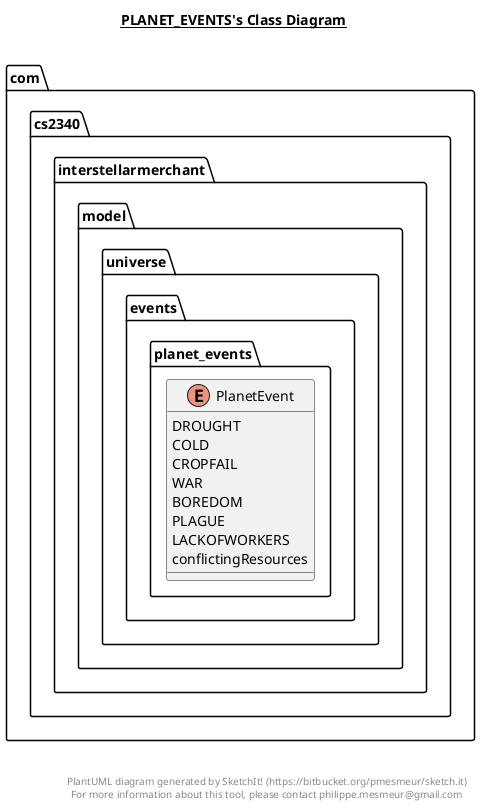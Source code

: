 @startuml

title __PLANET_EVENTS's Class Diagram__\n

  package com.cs2340.interstellarmerchant {
    package com.cs2340.interstellarmerchant.model.universe {
      package com.cs2340.interstellarmerchant.model.universe.events.planet_events {
        enum PlanetEvent {
          DROUGHT
          COLD
          CROPFAIL
          WAR
          BOREDOM
          PLAGUE
          LACKOFWORKERS
          conflictingResources
        }
      }
    }
  }
  



right footer


PlantUML diagram generated by SketchIt! (https://bitbucket.org/pmesmeur/sketch.it)
For more information about this tool, please contact philippe.mesmeur@gmail.com
endfooter

@enduml
